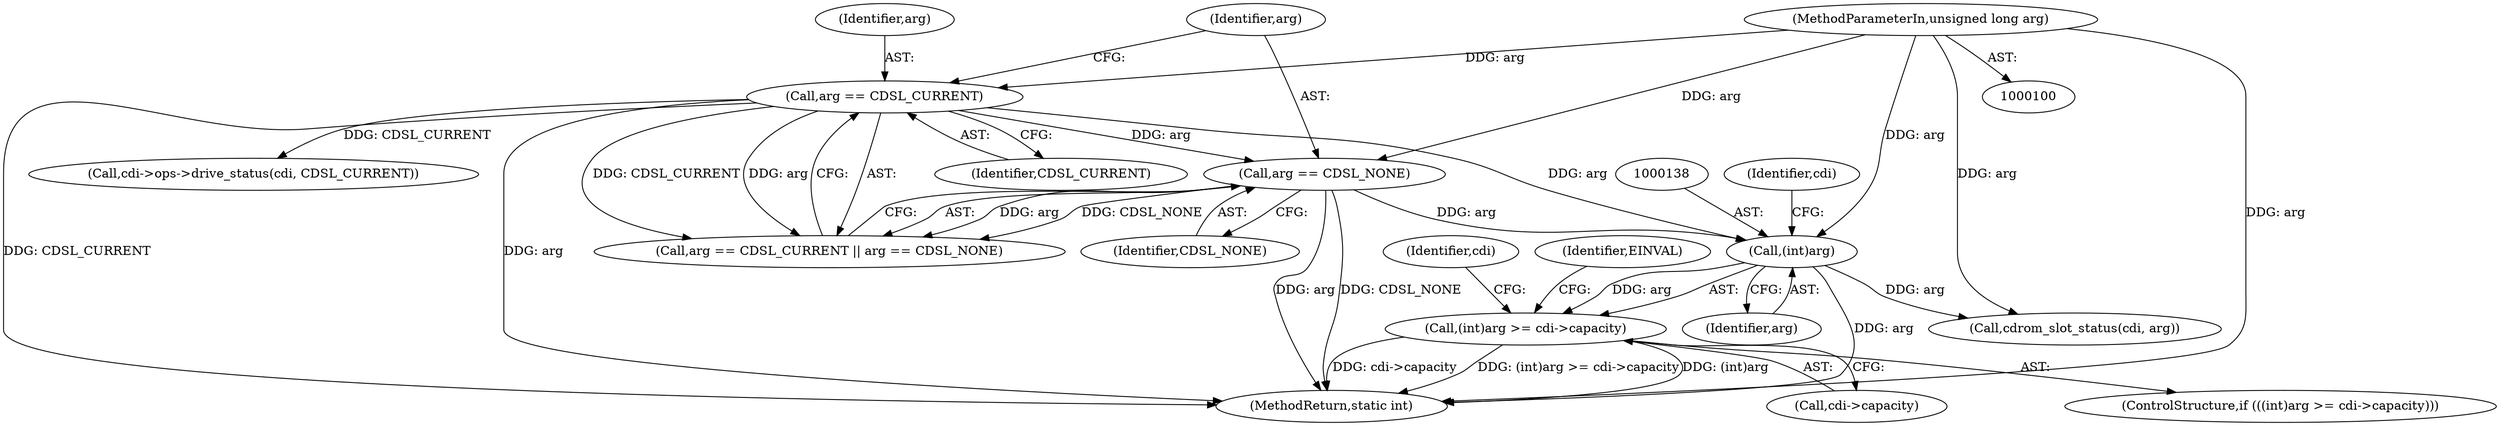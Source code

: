 digraph "1_linux_8f3fafc9c2f0ece10832c25f7ffcb07c97a32ad4@del" {
"1000136" [label="(Call,(int)arg >= cdi->capacity)"];
"1000137" [label="(Call,(int)arg)"];
"1000125" [label="(Call,arg == CDSL_CURRENT)"];
"1000102" [label="(MethodParameterIn,unsigned long arg)"];
"1000128" [label="(Call,arg == CDSL_NONE)"];
"1000148" [label="(Identifier,cdi)"];
"1000136" [label="(Call,(int)arg >= cdi->capacity)"];
"1000102" [label="(MethodParameterIn,unsigned long arg)"];
"1000150" [label="(MethodReturn,static int)"];
"1000127" [label="(Identifier,CDSL_CURRENT)"];
"1000147" [label="(Call,cdrom_slot_status(cdi, arg))"];
"1000135" [label="(ControlStructure,if (((int)arg >= cdi->capacity)))"];
"1000145" [label="(Identifier,EINVAL)"];
"1000141" [label="(Identifier,cdi)"];
"1000139" [label="(Identifier,arg)"];
"1000129" [label="(Identifier,arg)"];
"1000132" [label="(Call,cdi->ops->drive_status(cdi, CDSL_CURRENT))"];
"1000140" [label="(Call,cdi->capacity)"];
"1000126" [label="(Identifier,arg)"];
"1000137" [label="(Call,(int)arg)"];
"1000130" [label="(Identifier,CDSL_NONE)"];
"1000125" [label="(Call,arg == CDSL_CURRENT)"];
"1000124" [label="(Call,arg == CDSL_CURRENT || arg == CDSL_NONE)"];
"1000128" [label="(Call,arg == CDSL_NONE)"];
"1000136" -> "1000135"  [label="AST: "];
"1000136" -> "1000140"  [label="CFG: "];
"1000137" -> "1000136"  [label="AST: "];
"1000140" -> "1000136"  [label="AST: "];
"1000145" -> "1000136"  [label="CFG: "];
"1000148" -> "1000136"  [label="CFG: "];
"1000136" -> "1000150"  [label="DDG: cdi->capacity"];
"1000136" -> "1000150"  [label="DDG: (int)arg >= cdi->capacity"];
"1000136" -> "1000150"  [label="DDG: (int)arg"];
"1000137" -> "1000136"  [label="DDG: arg"];
"1000137" -> "1000139"  [label="CFG: "];
"1000138" -> "1000137"  [label="AST: "];
"1000139" -> "1000137"  [label="AST: "];
"1000141" -> "1000137"  [label="CFG: "];
"1000137" -> "1000150"  [label="DDG: arg"];
"1000125" -> "1000137"  [label="DDG: arg"];
"1000128" -> "1000137"  [label="DDG: arg"];
"1000102" -> "1000137"  [label="DDG: arg"];
"1000137" -> "1000147"  [label="DDG: arg"];
"1000125" -> "1000124"  [label="AST: "];
"1000125" -> "1000127"  [label="CFG: "];
"1000126" -> "1000125"  [label="AST: "];
"1000127" -> "1000125"  [label="AST: "];
"1000129" -> "1000125"  [label="CFG: "];
"1000124" -> "1000125"  [label="CFG: "];
"1000125" -> "1000150"  [label="DDG: CDSL_CURRENT"];
"1000125" -> "1000150"  [label="DDG: arg"];
"1000125" -> "1000124"  [label="DDG: arg"];
"1000125" -> "1000124"  [label="DDG: CDSL_CURRENT"];
"1000102" -> "1000125"  [label="DDG: arg"];
"1000125" -> "1000128"  [label="DDG: arg"];
"1000125" -> "1000132"  [label="DDG: CDSL_CURRENT"];
"1000102" -> "1000100"  [label="AST: "];
"1000102" -> "1000150"  [label="DDG: arg"];
"1000102" -> "1000128"  [label="DDG: arg"];
"1000102" -> "1000147"  [label="DDG: arg"];
"1000128" -> "1000124"  [label="AST: "];
"1000128" -> "1000130"  [label="CFG: "];
"1000129" -> "1000128"  [label="AST: "];
"1000130" -> "1000128"  [label="AST: "];
"1000124" -> "1000128"  [label="CFG: "];
"1000128" -> "1000150"  [label="DDG: CDSL_NONE"];
"1000128" -> "1000150"  [label="DDG: arg"];
"1000128" -> "1000124"  [label="DDG: arg"];
"1000128" -> "1000124"  [label="DDG: CDSL_NONE"];
}

